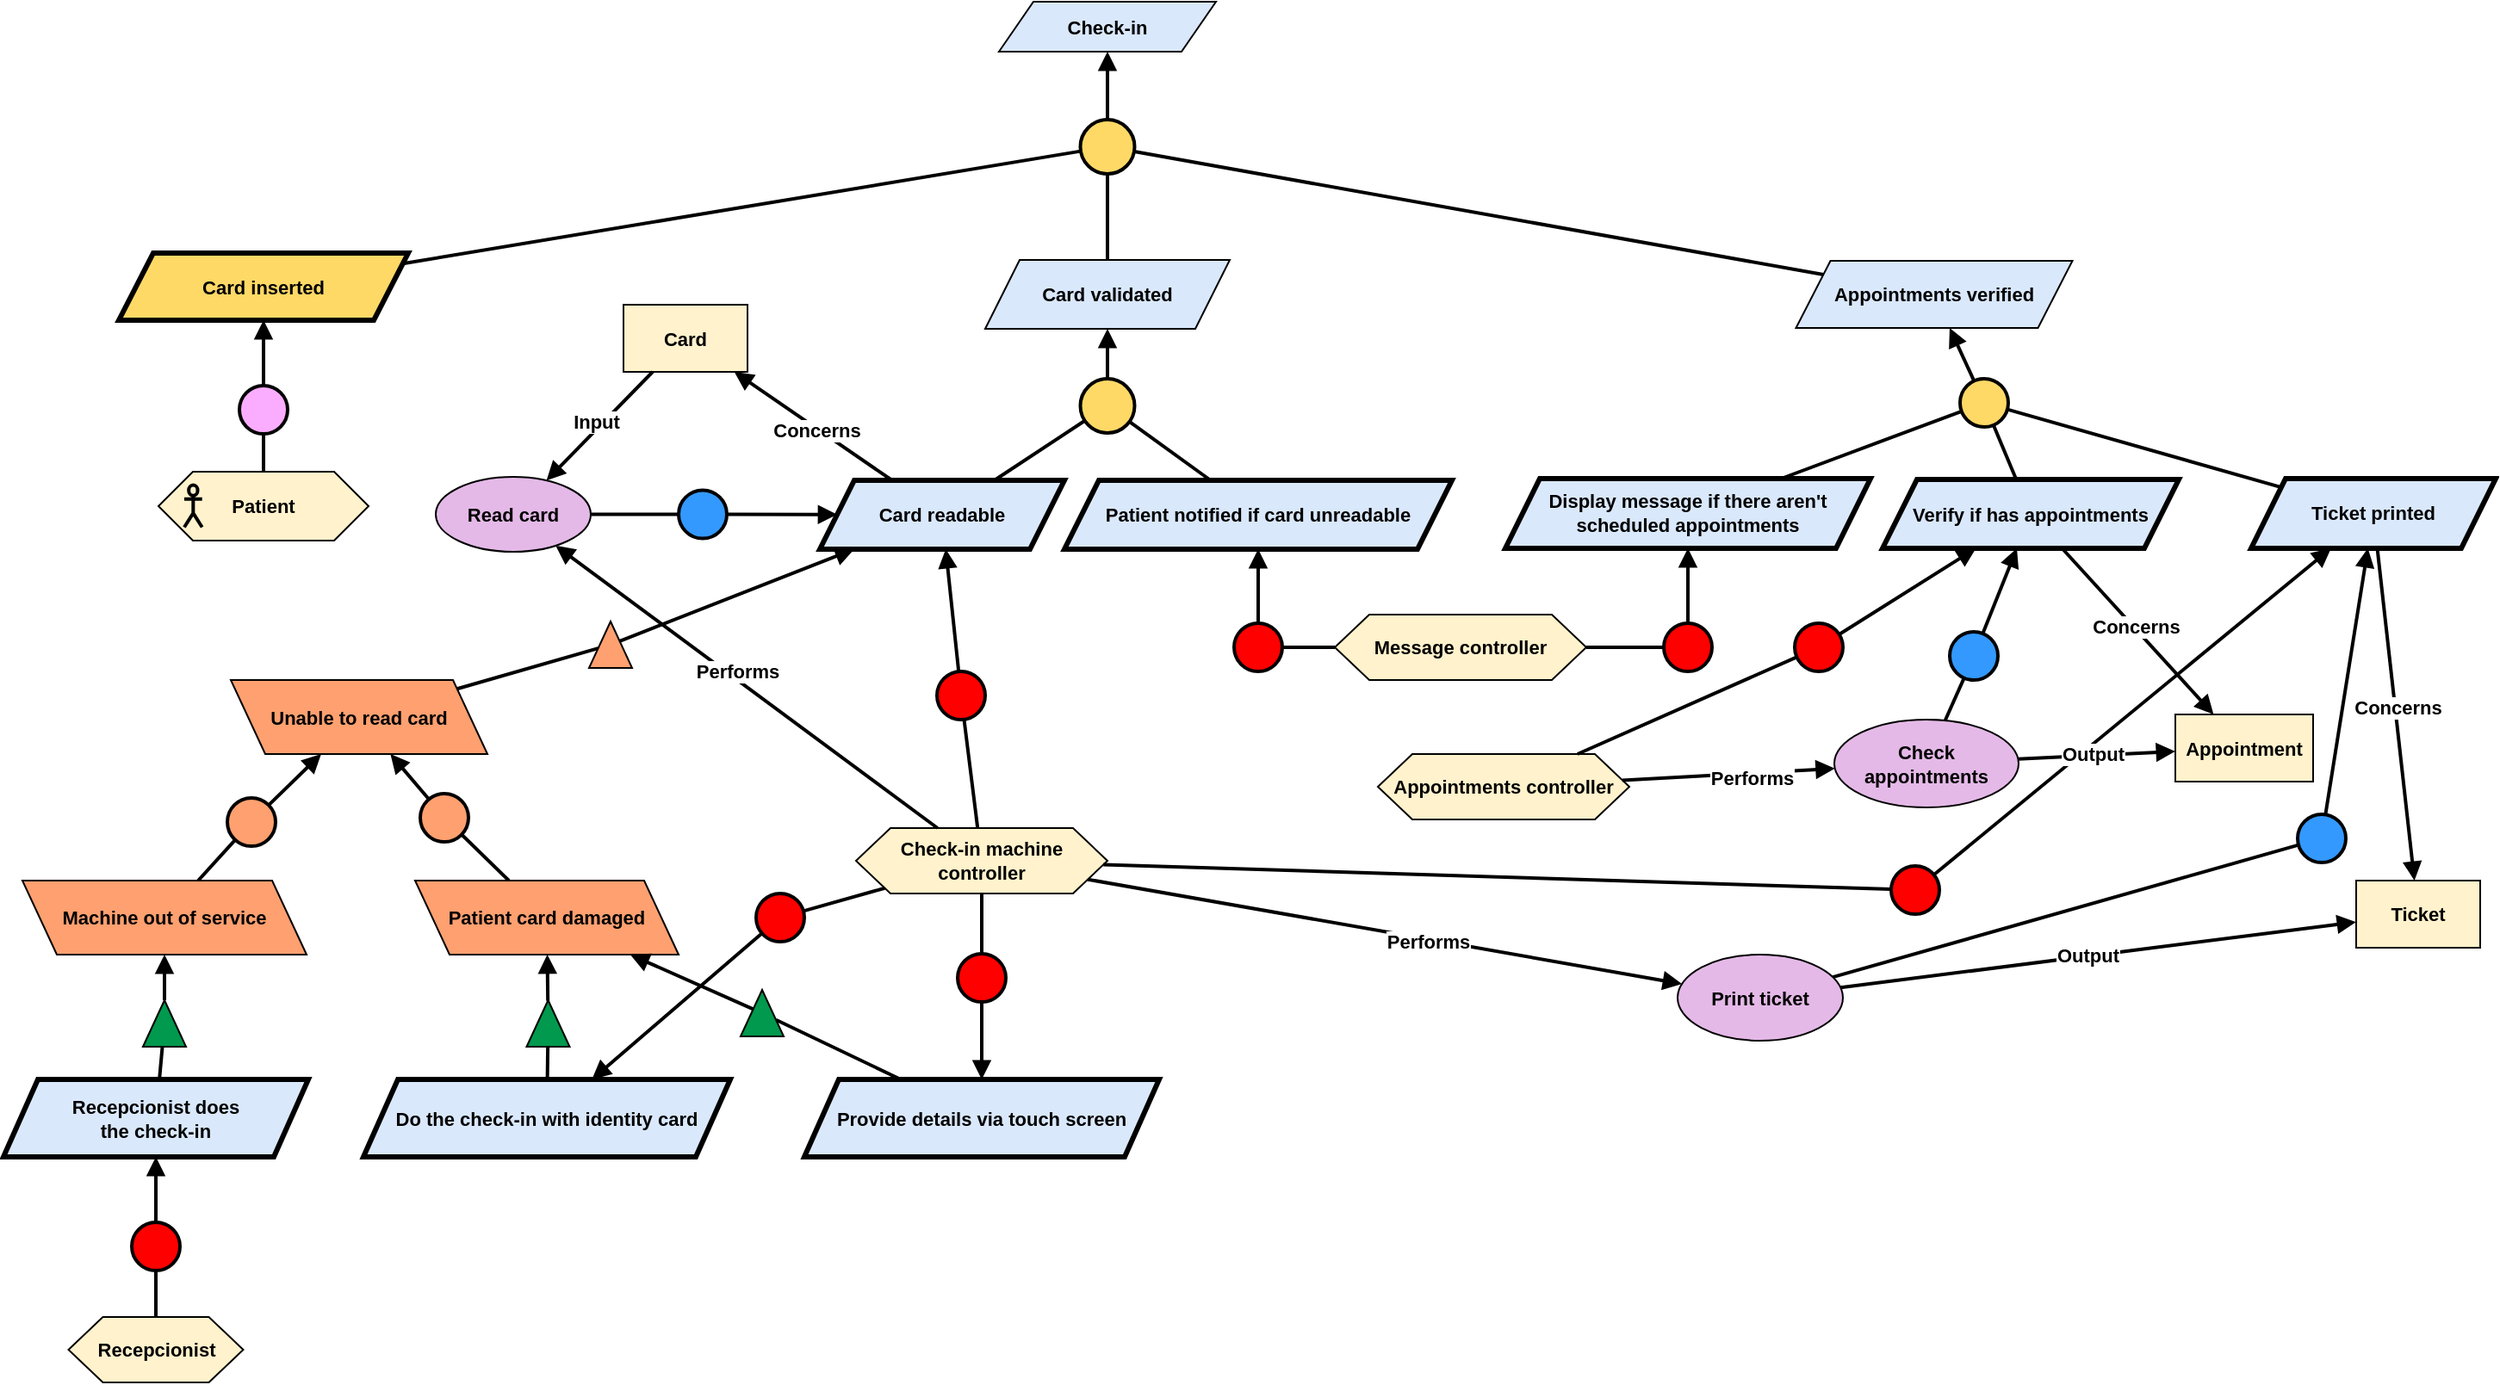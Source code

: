 <mxfile version="24.4.10" type="github">
  <diagram name="Page-1" id="M_wEQLcIumDKBrQ4-JNB">
    <mxGraphModel dx="7034" dy="-62" grid="0" gridSize="10" guides="1" tooltips="1" connect="1" arrows="1" fold="1" page="0" pageScale="1" pageWidth="827" pageHeight="1169" math="0" shadow="0">
      <root>
        <mxCell id="0" />
        <mxCell id="1" parent="0" />
        <mxCell id="zLI2AMJi-wSZZjypVPkk-1" value="&lt;b&gt;Card inserted&lt;/b&gt;" style="shape=parallelogram;perimeter=parallelogramPerimeter;whiteSpace=wrap;html=1;fixedSize=1;fillColor=#FFD966;strokeColor=#000000;strokeWidth=3;fontFamily=Helvetica;fontSize=11;fontColor=default;labelBackgroundColor=none;" parent="1" vertex="1">
          <mxGeometry x="-5234" y="1269" width="168" height="39" as="geometry" />
        </mxCell>
        <mxCell id="zLI2AMJi-wSZZjypVPkk-2" value="" style="ellipse;whiteSpace=wrap;html=1;aspect=fixed;fillColor=#FAADFF;strokeWidth=2;fontFamily=Helvetica;fontSize=11;fontColor=default;labelBackgroundColor=default;" parent="1" vertex="1">
          <mxGeometry x="-5164" y="1346" width="28" height="28" as="geometry" />
        </mxCell>
        <mxCell id="zLI2AMJi-wSZZjypVPkk-3" value="" style="endArrow=block;html=1;rounded=0;endFill=1;strokeWidth=2;strokeColor=default;align=center;verticalAlign=middle;fontFamily=Helvetica;fontSize=11;fontColor=default;labelBackgroundColor=default;" parent="1" source="zLI2AMJi-wSZZjypVPkk-2" target="zLI2AMJi-wSZZjypVPkk-1" edge="1">
          <mxGeometry width="50" height="50" relative="1" as="geometry">
            <mxPoint x="-5184.065" y="1419.222" as="sourcePoint" />
            <mxPoint x="-4910.758" y="1511.844" as="targetPoint" />
          </mxGeometry>
        </mxCell>
        <mxCell id="zLI2AMJi-wSZZjypVPkk-4" value="" style="endArrow=none;html=1;rounded=0;strokeWidth=2;strokeColor=default;align=center;verticalAlign=middle;fontFamily=Helvetica;fontSize=11;fontColor=default;labelBackgroundColor=default;" parent="1" source="zLI2AMJi-wSZZjypVPkk-20" target="zLI2AMJi-wSZZjypVPkk-2" edge="1">
          <mxGeometry width="50" height="50" relative="1" as="geometry">
            <mxPoint x="-5234.676" y="1420" as="sourcePoint" />
            <mxPoint x="-5160.06" y="1417.25" as="targetPoint" />
          </mxGeometry>
        </mxCell>
        <mxCell id="zLI2AMJi-wSZZjypVPkk-5" value="" style="ellipse;whiteSpace=wrap;html=1;aspect=fixed;fillColor=#FFD966;strokeWidth=2;" parent="1" vertex="1">
          <mxGeometry x="-4675.75" y="1191.5" width="31.5" height="31.5" as="geometry" />
        </mxCell>
        <mxCell id="zLI2AMJi-wSZZjypVPkk-6" value="" style="endArrow=none;html=1;rounded=0;strokeWidth=2;" parent="1" source="zLI2AMJi-wSZZjypVPkk-1" target="zLI2AMJi-wSZZjypVPkk-5" edge="1">
          <mxGeometry width="50" height="50" relative="1" as="geometry">
            <mxPoint x="-4718" y="1317" as="sourcePoint" />
            <mxPoint x="-4693" y="1253" as="targetPoint" />
          </mxGeometry>
        </mxCell>
        <mxCell id="zLI2AMJi-wSZZjypVPkk-7" value="" style="endArrow=block;html=1;rounded=0;endFill=1;strokeWidth=2;" parent="1" source="zLI2AMJi-wSZZjypVPkk-5" target="zLI2AMJi-wSZZjypVPkk-8" edge="1">
          <mxGeometry width="50" height="50" relative="1" as="geometry">
            <mxPoint x="-4659.75" y="1192" as="sourcePoint" />
            <mxPoint x="-4660" y="1125" as="targetPoint" />
          </mxGeometry>
        </mxCell>
        <mxCell id="zLI2AMJi-wSZZjypVPkk-8" value="&lt;b&gt;Check-in&lt;/b&gt;" style="shape=parallelogram;perimeter=parallelogramPerimeter;whiteSpace=wrap;html=1;fixedSize=1;fillColor=#dae8fc;strokeColor=#000000;fontFamily=Helvetica;fontSize=11;fontColor=default;labelBackgroundColor=none;" parent="1" vertex="1">
          <mxGeometry x="-4723" y="1123" width="126" height="29" as="geometry" />
        </mxCell>
        <mxCell id="zLI2AMJi-wSZZjypVPkk-9" value="&lt;b&gt;Appointments verified&lt;/b&gt;" style="shape=parallelogram;perimeter=parallelogramPerimeter;whiteSpace=wrap;html=1;fixedSize=1;fillColor=#dae8fc;strokeColor=#000000;fontFamily=Helvetica;fontSize=11;fontColor=default;labelBackgroundColor=none;" parent="1" vertex="1">
          <mxGeometry x="-4260.24" y="1273.5" width="160.49" height="39" as="geometry" />
        </mxCell>
        <mxCell id="zLI2AMJi-wSZZjypVPkk-10" value="&lt;div&gt;&lt;b&gt;Check-in machine controller&lt;/b&gt;&lt;/div&gt;" style="shape=hexagon;perimeter=hexagonPerimeter2;whiteSpace=wrap;html=1;fixedSize=1;fillColor=#FFF2CC;fontFamily=Helvetica;fontSize=11;fontColor=default;labelBackgroundColor=none;" parent="1" vertex="1">
          <mxGeometry x="-4806" y="1603" width="146" height="38" as="geometry" />
        </mxCell>
        <mxCell id="zLI2AMJi-wSZZjypVPkk-11" value="" style="ellipse;whiteSpace=wrap;html=1;aspect=fixed;fillColor=#FF0000;strokeWidth=2;" parent="1" vertex="1">
          <mxGeometry x="-4205" y="1625.0" width="28" height="28" as="geometry" />
        </mxCell>
        <mxCell id="zLI2AMJi-wSZZjypVPkk-12" value="" style="endArrow=none;html=1;rounded=0;strokeWidth=2;" parent="1" source="zLI2AMJi-wSZZjypVPkk-10" target="zLI2AMJi-wSZZjypVPkk-11" edge="1">
          <mxGeometry width="50" height="50" relative="1" as="geometry">
            <mxPoint x="-4173.24" y="1624.1" as="sourcePoint" />
            <mxPoint x="-4143.24" y="1611.1" as="targetPoint" />
          </mxGeometry>
        </mxCell>
        <mxCell id="zLI2AMJi-wSZZjypVPkk-13" value="" style="endArrow=block;html=1;rounded=0;endFill=1;strokeWidth=2;" parent="1" source="zLI2AMJi-wSZZjypVPkk-11" target="zLI2AMJi-wSZZjypVPkk-17" edge="1">
          <mxGeometry width="50" height="50" relative="1" as="geometry">
            <mxPoint x="-4146.24" y="1620.1" as="sourcePoint" />
            <mxPoint x="-4090.331" y="1608.628" as="targetPoint" />
          </mxGeometry>
        </mxCell>
        <mxCell id="zLI2AMJi-wSZZjypVPkk-14" value="" style="endArrow=block;html=1;rounded=0;endFill=1;strokeWidth=2;" parent="1" source="zLI2AMJi-wSZZjypVPkk-15" target="zLI2AMJi-wSZZjypVPkk-9" edge="1">
          <mxGeometry width="50" height="50" relative="1" as="geometry">
            <mxPoint x="-4280.15" y="1370.4" as="sourcePoint" />
            <mxPoint x="-4280.15" y="1322.4" as="targetPoint" />
          </mxGeometry>
        </mxCell>
        <mxCell id="zLI2AMJi-wSZZjypVPkk-15" value="" style="ellipse;whiteSpace=wrap;html=1;aspect=fixed;fillColor=#FFD966;strokeWidth=2;" parent="1" vertex="1">
          <mxGeometry x="-4165.0" y="1342" width="28" height="28" as="geometry" />
        </mxCell>
        <mxCell id="zLI2AMJi-wSZZjypVPkk-16" value="" style="endArrow=none;html=1;rounded=0;strokeWidth=2;" parent="1" source="zLI2AMJi-wSZZjypVPkk-23" target="zLI2AMJi-wSZZjypVPkk-15" edge="1">
          <mxGeometry width="50" height="50" relative="1" as="geometry">
            <mxPoint x="-4280.125" y="1443.4" as="sourcePoint" />
            <mxPoint x="-4166.15" y="1460.4" as="targetPoint" />
          </mxGeometry>
        </mxCell>
        <mxCell id="zLI2AMJi-wSZZjypVPkk-17" value="&lt;b&gt;Ticket printed&lt;/b&gt;" style="shape=parallelogram;perimeter=parallelogramPerimeter;whiteSpace=wrap;html=1;fixedSize=1;fillColor=#dae8fc;strokeColor=#000000;strokeWidth=3;fontFamily=Helvetica;fontSize=11;fontColor=default;labelBackgroundColor=none;" parent="1" vertex="1">
          <mxGeometry x="-3996" y="1400" width="142" height="40.5" as="geometry" />
        </mxCell>
        <mxCell id="zLI2AMJi-wSZZjypVPkk-18" value="" style="endArrow=none;html=1;rounded=0;strokeWidth=2;" parent="1" source="zLI2AMJi-wSZZjypVPkk-17" target="zLI2AMJi-wSZZjypVPkk-15" edge="1">
          <mxGeometry width="50" height="50" relative="1" as="geometry">
            <mxPoint x="-3943.5" y="1331" as="sourcePoint" />
            <mxPoint x="-4482.5" y="1220" as="targetPoint" />
          </mxGeometry>
        </mxCell>
        <mxCell id="zLI2AMJi-wSZZjypVPkk-19" value="" style="group" parent="1" vertex="1" connectable="0">
          <mxGeometry x="-5211" y="1396" width="122" height="40" as="geometry" />
        </mxCell>
        <mxCell id="zLI2AMJi-wSZZjypVPkk-20" value="&lt;div&gt;&lt;b&gt;Patient&lt;/b&gt;&lt;/div&gt;" style="shape=hexagon;perimeter=hexagonPerimeter2;whiteSpace=wrap;html=1;fixedSize=1;fillColor=#FFF2CC;fontFamily=Helvetica;fontSize=11;fontColor=default;labelBackgroundColor=none;" parent="zLI2AMJi-wSZZjypVPkk-19" vertex="1">
          <mxGeometry width="122" height="40" as="geometry" />
        </mxCell>
        <mxCell id="zLI2AMJi-wSZZjypVPkk-21" value="" style="shape=umlActor;verticalLabelPosition=bottom;verticalAlign=top;html=1;outlineConnect=0;fillColor=none;strokeWidth=2;fontFamily=Helvetica;fontSize=11;fontColor=default;labelBackgroundColor=default;" parent="zLI2AMJi-wSZZjypVPkk-19" vertex="1">
          <mxGeometry x="14.983" y="7.75" width="10.373" height="24.5" as="geometry" />
        </mxCell>
        <mxCell id="zLI2AMJi-wSZZjypVPkk-22" value="" style="endArrow=none;html=1;rounded=0;strokeWidth=2;" parent="1" source="zLI2AMJi-wSZZjypVPkk-9" target="zLI2AMJi-wSZZjypVPkk-5" edge="1">
          <mxGeometry width="50" height="50" relative="1" as="geometry">
            <mxPoint x="-4329" y="1282" as="sourcePoint" />
            <mxPoint x="-4473" y="1241" as="targetPoint" />
          </mxGeometry>
        </mxCell>
        <mxCell id="zLI2AMJi-wSZZjypVPkk-23" value="&lt;b&gt;Verify if has appointments&lt;/b&gt;" style="shape=parallelogram;perimeter=parallelogramPerimeter;whiteSpace=wrap;html=1;fixedSize=1;fillColor=#dae8fc;strokeColor=#000000;strokeWidth=3;fontFamily=Helvetica;fontSize=11;fontColor=default;labelBackgroundColor=none;" parent="1" vertex="1">
          <mxGeometry x="-4210" y="1400.5" width="172" height="40" as="geometry" />
        </mxCell>
        <mxCell id="zLI2AMJi-wSZZjypVPkk-24" value="&lt;b&gt;Card validated&lt;/b&gt;" style="shape=parallelogram;perimeter=parallelogramPerimeter;whiteSpace=wrap;html=1;fixedSize=1;fillColor=#dae8fc;strokeColor=#000000;strokeWidth=1;fontFamily=Helvetica;fontSize=11;fontColor=default;labelBackgroundColor=none;" parent="1" vertex="1">
          <mxGeometry x="-4731" y="1273" width="142" height="40" as="geometry" />
        </mxCell>
        <mxCell id="zLI2AMJi-wSZZjypVPkk-25" value="" style="endArrow=none;html=1;rounded=0;strokeWidth=2;" parent="1" source="zLI2AMJi-wSZZjypVPkk-24" target="zLI2AMJi-wSZZjypVPkk-5" edge="1">
          <mxGeometry width="50" height="50" relative="1" as="geometry">
            <mxPoint x="-4488" y="1284" as="sourcePoint" />
            <mxPoint x="-4488" y="1252" as="targetPoint" />
          </mxGeometry>
        </mxCell>
        <mxCell id="zLI2AMJi-wSZZjypVPkk-26" value="&lt;div&gt;&lt;b&gt;Message controller&lt;/b&gt;&lt;/div&gt;" style="shape=hexagon;perimeter=hexagonPerimeter2;whiteSpace=wrap;html=1;fixedSize=1;fillColor=#FFF2CC;fontFamily=Helvetica;fontSize=11;fontColor=default;labelBackgroundColor=none;" parent="1" vertex="1">
          <mxGeometry x="-4528" y="1479" width="146" height="38" as="geometry" />
        </mxCell>
        <mxCell id="zLI2AMJi-wSZZjypVPkk-27" value="&lt;b&gt;Card readable&lt;/b&gt;" style="shape=parallelogram;perimeter=parallelogramPerimeter;whiteSpace=wrap;html=1;fixedSize=1;fillColor=#dae8fc;strokeColor=#000000;strokeWidth=3;fontFamily=Helvetica;fontSize=11;fontColor=default;labelBackgroundColor=none;" parent="1" vertex="1">
          <mxGeometry x="-4827" y="1401" width="142" height="40" as="geometry" />
        </mxCell>
        <mxCell id="zLI2AMJi-wSZZjypVPkk-28" value="" style="ellipse;whiteSpace=wrap;html=1;aspect=fixed;fillColor=#FFD966;strokeWidth=2;" parent="1" vertex="1">
          <mxGeometry x="-4675.75" y="1342" width="31.5" height="31.5" as="geometry" />
        </mxCell>
        <mxCell id="zLI2AMJi-wSZZjypVPkk-29" value="" style="endArrow=block;html=1;rounded=0;endFill=1;strokeWidth=2;" parent="1" source="zLI2AMJi-wSZZjypVPkk-28" target="zLI2AMJi-wSZZjypVPkk-24" edge="1">
          <mxGeometry width="50" height="50" relative="1" as="geometry">
            <mxPoint x="-4690" y="1342" as="sourcePoint" />
            <mxPoint x="-4690" y="1302" as="targetPoint" />
          </mxGeometry>
        </mxCell>
        <mxCell id="zLI2AMJi-wSZZjypVPkk-30" value="" style="endArrow=none;html=1;rounded=0;strokeWidth=2;" parent="1" source="zLI2AMJi-wSZZjypVPkk-27" target="zLI2AMJi-wSZZjypVPkk-28" edge="1">
          <mxGeometry width="50" height="50" relative="1" as="geometry">
            <mxPoint x="-4688" y="1399" as="sourcePoint" />
            <mxPoint x="-4665" y="1372" as="targetPoint" />
          </mxGeometry>
        </mxCell>
        <mxCell id="zLI2AMJi-wSZZjypVPkk-31" value="&lt;b&gt;Patient notified if card unreadable&lt;/b&gt;" style="shape=parallelogram;perimeter=parallelogramPerimeter;whiteSpace=wrap;html=1;fixedSize=1;fillColor=#dae8fc;strokeColor=#000000;strokeWidth=3;fontFamily=Helvetica;fontSize=11;fontColor=default;labelBackgroundColor=none;" parent="1" vertex="1">
          <mxGeometry x="-4685" y="1401" width="225" height="40" as="geometry" />
        </mxCell>
        <mxCell id="zLI2AMJi-wSZZjypVPkk-32" value="" style="ellipse;whiteSpace=wrap;html=1;aspect=fixed;fillColor=#FF0000;strokeWidth=2;" parent="1" vertex="1">
          <mxGeometry x="-4586.5" y="1484" width="28" height="28" as="geometry" />
        </mxCell>
        <mxCell id="zLI2AMJi-wSZZjypVPkk-33" value="" style="endArrow=none;html=1;rounded=0;strokeWidth=2;" parent="1" source="zLI2AMJi-wSZZjypVPkk-26" target="zLI2AMJi-wSZZjypVPkk-32" edge="1">
          <mxGeometry width="50" height="50" relative="1" as="geometry">
            <mxPoint x="-4457" y="1510" as="sourcePoint" />
            <mxPoint x="-4385" y="1536" as="targetPoint" />
          </mxGeometry>
        </mxCell>
        <mxCell id="zLI2AMJi-wSZZjypVPkk-34" value="" style="endArrow=block;html=1;rounded=0;endFill=1;strokeWidth=2;" parent="1" source="zLI2AMJi-wSZZjypVPkk-32" target="zLI2AMJi-wSZZjypVPkk-31" edge="1">
          <mxGeometry width="50" height="50" relative="1" as="geometry">
            <mxPoint x="-4675" y="1647" as="sourcePoint" />
            <mxPoint x="-4744" y="1515" as="targetPoint" />
          </mxGeometry>
        </mxCell>
        <mxCell id="zLI2AMJi-wSZZjypVPkk-35" value="" style="ellipse;whiteSpace=wrap;html=1;aspect=fixed;fillColor=#FF0000;strokeWidth=2;" parent="1" vertex="1">
          <mxGeometry x="-4759" y="1512" width="28" height="28" as="geometry" />
        </mxCell>
        <mxCell id="zLI2AMJi-wSZZjypVPkk-36" value="" style="endArrow=none;html=1;rounded=0;strokeWidth=2;" parent="1" source="zLI2AMJi-wSZZjypVPkk-10" target="zLI2AMJi-wSZZjypVPkk-35" edge="1">
          <mxGeometry width="50" height="50" relative="1" as="geometry">
            <mxPoint x="-4400.15" y="1564.4" as="sourcePoint" />
            <mxPoint x="-4386.996" y="1807.606" as="targetPoint" />
            <Array as="points" />
          </mxGeometry>
        </mxCell>
        <mxCell id="zLI2AMJi-wSZZjypVPkk-37" value="" style="endArrow=block;html=1;rounded=0;endFill=1;strokeWidth=2;" parent="1" source="zLI2AMJi-wSZZjypVPkk-35" target="zLI2AMJi-wSZZjypVPkk-27" edge="1">
          <mxGeometry width="50" height="50" relative="1" as="geometry">
            <mxPoint x="-4548" y="1591" as="sourcePoint" />
            <mxPoint x="-4617" y="1459" as="targetPoint" />
          </mxGeometry>
        </mxCell>
        <mxCell id="zLI2AMJi-wSZZjypVPkk-38" value="" style="endArrow=none;html=1;rounded=0;strokeWidth=2;" parent="1" source="zLI2AMJi-wSZZjypVPkk-31" target="zLI2AMJi-wSZZjypVPkk-28" edge="1">
          <mxGeometry width="50" height="50" relative="1" as="geometry">
            <mxPoint x="-4739" y="1429" as="sourcePoint" />
            <mxPoint x="-4729" y="1396" as="targetPoint" />
          </mxGeometry>
        </mxCell>
        <mxCell id="zLI2AMJi-wSZZjypVPkk-39" value="&lt;b&gt;Display message if there aren&#39;t &lt;br&gt;scheduled appointments&lt;/b&gt;" style="shape=parallelogram;perimeter=parallelogramPerimeter;whiteSpace=wrap;html=1;fixedSize=1;fillColor=#dae8fc;strokeColor=#000000;strokeWidth=3;fontFamily=Helvetica;fontSize=11;fontColor=default;labelBackgroundColor=none;" parent="1" vertex="1">
          <mxGeometry x="-4429" y="1400" width="212" height="40.5" as="geometry" />
        </mxCell>
        <mxCell id="zLI2AMJi-wSZZjypVPkk-40" value="" style="endArrow=none;html=1;rounded=0;strokeWidth=2;" parent="1" source="zLI2AMJi-wSZZjypVPkk-39" target="zLI2AMJi-wSZZjypVPkk-15" edge="1">
          <mxGeometry width="50" height="50" relative="1" as="geometry">
            <mxPoint x="-4102" y="1397" as="sourcePoint" />
            <mxPoint x="-4152" y="1358" as="targetPoint" />
          </mxGeometry>
        </mxCell>
        <mxCell id="zLI2AMJi-wSZZjypVPkk-41" value="" style="ellipse;whiteSpace=wrap;html=1;aspect=fixed;fillColor=#FF0000;strokeWidth=2;" parent="1" vertex="1">
          <mxGeometry x="-4337" y="1484" width="28" height="28" as="geometry" />
        </mxCell>
        <mxCell id="zLI2AMJi-wSZZjypVPkk-42" value="" style="endArrow=none;html=1;rounded=0;strokeWidth=2;" parent="1" source="zLI2AMJi-wSZZjypVPkk-26" target="zLI2AMJi-wSZZjypVPkk-41" edge="1">
          <mxGeometry width="50" height="50" relative="1" as="geometry">
            <mxPoint x="-4066.5" y="1569" as="sourcePoint" />
            <mxPoint x="-3879.5" y="1584" as="targetPoint" />
          </mxGeometry>
        </mxCell>
        <mxCell id="zLI2AMJi-wSZZjypVPkk-43" value="" style="endArrow=block;html=1;rounded=0;endFill=1;strokeWidth=2;" parent="1" source="zLI2AMJi-wSZZjypVPkk-41" target="zLI2AMJi-wSZZjypVPkk-39" edge="1">
          <mxGeometry width="50" height="50" relative="1" as="geometry">
            <mxPoint x="-4259.74" y="1691.5" as="sourcePoint" />
            <mxPoint x="-4137.74" y="1487.5" as="targetPoint" />
          </mxGeometry>
        </mxCell>
        <mxCell id="zLI2AMJi-wSZZjypVPkk-44" value="&lt;b&gt;Check appointments&lt;/b&gt;" style="ellipse;whiteSpace=wrap;html=1;fillColor=#E4B9E7;strokeColor=#000000;fontFamily=Helvetica;fontSize=11;fontColor=default;labelBackgroundColor=none;" parent="1" vertex="1">
          <mxGeometry x="-4238" y="1540" width="107" height="51" as="geometry" />
        </mxCell>
        <mxCell id="zLI2AMJi-wSZZjypVPkk-45" value="&lt;div&gt;&lt;b&gt;Appointments controller&lt;/b&gt;&lt;/div&gt;" style="shape=hexagon;perimeter=hexagonPerimeter2;whiteSpace=wrap;html=1;fixedSize=1;fillColor=#FFF2CC;fontFamily=Helvetica;fontSize=11;fontColor=default;labelBackgroundColor=none;" parent="1" vertex="1">
          <mxGeometry x="-4503" y="1560" width="146" height="38" as="geometry" />
        </mxCell>
        <mxCell id="zLI2AMJi-wSZZjypVPkk-46" value="" style="ellipse;whiteSpace=wrap;html=1;aspect=fixed;fillColor=#FF0000;strokeWidth=2;" parent="1" vertex="1">
          <mxGeometry x="-4261" y="1484" width="28" height="28" as="geometry" />
        </mxCell>
        <mxCell id="zLI2AMJi-wSZZjypVPkk-47" value="" style="endArrow=none;html=1;rounded=0;strokeWidth=2;" parent="1" source="zLI2AMJi-wSZZjypVPkk-45" target="zLI2AMJi-wSZZjypVPkk-46" edge="1">
          <mxGeometry width="50" height="50" relative="1" as="geometry">
            <mxPoint x="-4259.15" y="1625.9" as="sourcePoint" />
            <mxPoint x="-4187.15" y="1651.9" as="targetPoint" />
          </mxGeometry>
        </mxCell>
        <mxCell id="zLI2AMJi-wSZZjypVPkk-48" value="" style="endArrow=block;html=1;rounded=0;endFill=1;strokeWidth=2;" parent="1" source="zLI2AMJi-wSZZjypVPkk-46" target="zLI2AMJi-wSZZjypVPkk-23" edge="1">
          <mxGeometry width="50" height="50" relative="1" as="geometry">
            <mxPoint x="-4251.15" y="1673.9" as="sourcePoint" />
            <mxPoint x="-4113" y="1454" as="targetPoint" />
          </mxGeometry>
        </mxCell>
        <mxCell id="zLI2AMJi-wSZZjypVPkk-49" value="" style="ellipse;whiteSpace=wrap;html=1;aspect=fixed;fillColor=#3399FF;strokeWidth=2;" parent="1" vertex="1">
          <mxGeometry x="-4171" y="1489" width="28" height="28" as="geometry" />
        </mxCell>
        <mxCell id="zLI2AMJi-wSZZjypVPkk-50" value="" style="endArrow=block;html=1;rounded=0;endFill=1;strokeWidth=2;" parent="1" source="zLI2AMJi-wSZZjypVPkk-49" target="zLI2AMJi-wSZZjypVPkk-23" edge="1">
          <mxGeometry width="50" height="50" relative="1" as="geometry">
            <mxPoint x="-4217.005" y="1513.972" as="sourcePoint" />
            <mxPoint x="-4221" y="1469" as="targetPoint" />
            <Array as="points" />
          </mxGeometry>
        </mxCell>
        <mxCell id="zLI2AMJi-wSZZjypVPkk-51" value="" style="endArrow=none;html=1;rounded=0;strokeWidth=2;" parent="1" source="zLI2AMJi-wSZZjypVPkk-44" target="zLI2AMJi-wSZZjypVPkk-49" edge="1">
          <mxGeometry width="50" height="50" relative="1" as="geometry">
            <mxPoint x="-4218" y="1576" as="sourcePoint" />
            <mxPoint x="-4193" y="1512" as="targetPoint" />
          </mxGeometry>
        </mxCell>
        <mxCell id="zLI2AMJi-wSZZjypVPkk-52" value="" style="endArrow=block;html=1;rounded=0;endFill=1;strokeWidth=2;" parent="1" source="zLI2AMJi-wSZZjypVPkk-45" target="zLI2AMJi-wSZZjypVPkk-44" edge="1">
          <mxGeometry width="50" height="50" relative="1" as="geometry">
            <mxPoint x="-4116.24" y="1680" as="sourcePoint" />
            <mxPoint x="-4232.24" y="1672" as="targetPoint" />
          </mxGeometry>
        </mxCell>
        <mxCell id="zLI2AMJi-wSZZjypVPkk-53" value="&lt;b&gt;Performs&lt;/b&gt;" style="edgeLabel;html=1;align=center;verticalAlign=middle;resizable=0;points=[];" parent="zLI2AMJi-wSZZjypVPkk-52" vertex="1" connectable="0">
          <mxGeometry x="0.112" y="-1" relative="1" as="geometry">
            <mxPoint x="6" y="1" as="offset" />
          </mxGeometry>
        </mxCell>
        <mxCell id="zLI2AMJi-wSZZjypVPkk-54" value="&lt;b&gt;Ticket&lt;/b&gt;" style="rounded=0;whiteSpace=wrap;html=1;fillColor=#FFF2CC;fontFamily=Helvetica;fontSize=11;fontColor=default;labelBackgroundColor=none;" parent="1" vertex="1">
          <mxGeometry x="-3935" y="1633.5" width="72" height="39" as="geometry" />
        </mxCell>
        <mxCell id="zLI2AMJi-wSZZjypVPkk-55" value="" style="endArrow=block;html=1;rounded=0;endFill=1;strokeWidth=2;" parent="1" source="zLI2AMJi-wSZZjypVPkk-17" target="zLI2AMJi-wSZZjypVPkk-54" edge="1">
          <mxGeometry width="50" height="50" relative="1" as="geometry">
            <mxPoint x="-3799" y="1476" as="sourcePoint" />
            <mxPoint x="-3707" y="1659" as="targetPoint" />
          </mxGeometry>
        </mxCell>
        <mxCell id="zLI2AMJi-wSZZjypVPkk-56" value="&lt;b&gt;Concerns&lt;/b&gt;" style="edgeLabel;html=1;align=center;verticalAlign=middle;resizable=0;points=[];" parent="zLI2AMJi-wSZZjypVPkk-55" vertex="1" connectable="0">
          <mxGeometry x="-0.044" y="1" relative="1" as="geometry">
            <mxPoint as="offset" />
          </mxGeometry>
        </mxCell>
        <mxCell id="zLI2AMJi-wSZZjypVPkk-57" value="" style="ellipse;whiteSpace=wrap;html=1;aspect=fixed;fillColor=#3399FF;strokeWidth=2;" parent="1" vertex="1">
          <mxGeometry x="-3969" y="1595" width="28" height="28" as="geometry" />
        </mxCell>
        <mxCell id="zLI2AMJi-wSZZjypVPkk-58" value="" style="endArrow=block;html=1;rounded=0;endFill=1;strokeWidth=2;" parent="1" source="zLI2AMJi-wSZZjypVPkk-57" target="zLI2AMJi-wSZZjypVPkk-17" edge="1">
          <mxGeometry width="50" height="50" relative="1" as="geometry">
            <mxPoint x="-3737.005" y="1574.972" as="sourcePoint" />
            <mxPoint x="-3741" y="1530" as="targetPoint" />
          </mxGeometry>
        </mxCell>
        <mxCell id="zLI2AMJi-wSZZjypVPkk-59" value="" style="endArrow=none;html=1;rounded=0;strokeWidth=2;" parent="1" source="zLI2AMJi-wSZZjypVPkk-60" target="zLI2AMJi-wSZZjypVPkk-57" edge="1">
          <mxGeometry width="50" height="50" relative="1" as="geometry">
            <mxPoint x="-3738" y="1637" as="sourcePoint" />
            <mxPoint x="-3713" y="1573" as="targetPoint" />
          </mxGeometry>
        </mxCell>
        <mxCell id="zLI2AMJi-wSZZjypVPkk-60" value="&lt;b&gt;Print ticket&lt;/b&gt;" style="ellipse;whiteSpace=wrap;html=1;fillColor=#E4B9E7;strokeColor=#000000;fontFamily=Helvetica;fontSize=11;fontColor=default;labelBackgroundColor=none;" parent="1" vertex="1">
          <mxGeometry x="-4329" y="1676.5" width="96" height="50" as="geometry" />
        </mxCell>
        <mxCell id="zLI2AMJi-wSZZjypVPkk-61" value="" style="endArrow=block;html=1;rounded=0;endFill=1;strokeWidth=2;" parent="1" source="zLI2AMJi-wSZZjypVPkk-10" target="zLI2AMJi-wSZZjypVPkk-60" edge="1">
          <mxGeometry width="50" height="50" relative="1" as="geometry">
            <mxPoint x="-3973" y="1666" as="sourcePoint" />
            <mxPoint x="-4113" y="1760" as="targetPoint" />
          </mxGeometry>
        </mxCell>
        <mxCell id="zLI2AMJi-wSZZjypVPkk-62" value="&lt;b&gt;Performs&lt;/b&gt;" style="edgeLabel;html=1;align=center;verticalAlign=middle;resizable=0;points=[];" parent="zLI2AMJi-wSZZjypVPkk-61" vertex="1" connectable="0">
          <mxGeometry x="0.112" y="-1" relative="1" as="geometry">
            <mxPoint x="6" y="1" as="offset" />
          </mxGeometry>
        </mxCell>
        <mxCell id="zLI2AMJi-wSZZjypVPkk-63" value="" style="endArrow=block;html=1;rounded=0;endFill=1;strokeWidth=2;" parent="1" source="zLI2AMJi-wSZZjypVPkk-60" target="zLI2AMJi-wSZZjypVPkk-54" edge="1">
          <mxGeometry width="50" height="50" relative="1" as="geometry">
            <mxPoint x="-3742" y="1679" as="sourcePoint" />
            <mxPoint x="-3674" y="1600" as="targetPoint" />
          </mxGeometry>
        </mxCell>
        <mxCell id="zLI2AMJi-wSZZjypVPkk-64" value="&lt;b&gt;Output&lt;/b&gt;" style="edgeLabel;html=1;align=center;verticalAlign=middle;resizable=0;points=[];" parent="zLI2AMJi-wSZZjypVPkk-63" vertex="1" connectable="0">
          <mxGeometry x="-0.044" y="1" relative="1" as="geometry">
            <mxPoint as="offset" />
          </mxGeometry>
        </mxCell>
        <mxCell id="zLI2AMJi-wSZZjypVPkk-65" value="Unable to read card" style="shape=parallelogram;perimeter=parallelogramPerimeter;whiteSpace=wrap;html=1;fixedSize=1;fillColor=#FFA070;fontStyle=1;fontFamily=Helvetica;fontSize=11;fontColor=default;labelBackgroundColor=none;flipH=1;flipV=0;" parent="1" vertex="1">
          <mxGeometry x="-5169" y="1517" width="149" height="43" as="geometry" />
        </mxCell>
        <mxCell id="zLI2AMJi-wSZZjypVPkk-66" value="" style="endArrow=block;html=1;rounded=0;endFill=1;strokeWidth=2;" parent="1" source="zLI2AMJi-wSZZjypVPkk-68" target="zLI2AMJi-wSZZjypVPkk-27" edge="1">
          <mxGeometry width="50" height="50" relative="1" as="geometry">
            <mxPoint x="-4763.5" y="1459.5" as="sourcePoint" />
            <mxPoint x="-4851.5" y="1457.5" as="targetPoint" />
          </mxGeometry>
        </mxCell>
        <mxCell id="zLI2AMJi-wSZZjypVPkk-67" value="" style="endArrow=none;html=1;rounded=0;strokeWidth=2;" parent="1" source="zLI2AMJi-wSZZjypVPkk-65" target="zLI2AMJi-wSZZjypVPkk-68" edge="1">
          <mxGeometry width="50" height="50" relative="1" as="geometry">
            <mxPoint x="-4851.5" y="1540.5" as="sourcePoint" />
            <mxPoint x="-4773.256" y="1494.498" as="targetPoint" />
          </mxGeometry>
        </mxCell>
        <mxCell id="zLI2AMJi-wSZZjypVPkk-68" value="" style="triangle;whiteSpace=wrap;html=1;rotation=-90;fillColor=#FFA070;" parent="1" vertex="1">
          <mxGeometry x="-4962" y="1484" width="27" height="25" as="geometry" />
        </mxCell>
        <mxCell id="zLI2AMJi-wSZZjypVPkk-69" value="" style="ellipse;whiteSpace=wrap;html=1;aspect=fixed;fillColor=#FFA070;strokeWidth=2;" parent="1" vertex="1">
          <mxGeometry x="-5171" y="1585.5" width="28" height="28" as="geometry" />
        </mxCell>
        <mxCell id="zLI2AMJi-wSZZjypVPkk-70" value="" style="endArrow=block;html=1;rounded=0;endFill=1;strokeWidth=2;" parent="1" source="zLI2AMJi-wSZZjypVPkk-69" target="zLI2AMJi-wSZZjypVPkk-65" edge="1">
          <mxGeometry width="50" height="50" relative="1" as="geometry">
            <mxPoint x="-5120.005" y="1683.472" as="sourcePoint" />
            <mxPoint x="-5124" y="1638.5" as="targetPoint" />
          </mxGeometry>
        </mxCell>
        <mxCell id="zLI2AMJi-wSZZjypVPkk-71" value="" style="endArrow=none;html=1;rounded=0;strokeWidth=2;" parent="1" source="zLI2AMJi-wSZZjypVPkk-72" target="zLI2AMJi-wSZZjypVPkk-69" edge="1">
          <mxGeometry width="50" height="50" relative="1" as="geometry">
            <mxPoint x="-5127" y="1717.5" as="sourcePoint" />
            <mxPoint x="-5102" y="1653.5" as="targetPoint" />
          </mxGeometry>
        </mxCell>
        <mxCell id="zLI2AMJi-wSZZjypVPkk-72" value="Machine out of service" style="shape=parallelogram;perimeter=parallelogramPerimeter;whiteSpace=wrap;html=1;fixedSize=1;fillColor=#FFA070;fontStyle=1;fontFamily=Helvetica;fontSize=11;fontColor=default;labelBackgroundColor=none;flipH=1;flipV=0;" parent="1" vertex="1">
          <mxGeometry x="-5290" y="1633.5" width="165" height="43" as="geometry" />
        </mxCell>
        <mxCell id="zLI2AMJi-wSZZjypVPkk-73" value="" style="ellipse;whiteSpace=wrap;html=1;aspect=fixed;fillColor=#FFA070;strokeWidth=2;" parent="1" vertex="1">
          <mxGeometry x="-5059" y="1583" width="28" height="28" as="geometry" />
        </mxCell>
        <mxCell id="zLI2AMJi-wSZZjypVPkk-74" value="" style="endArrow=block;html=1;rounded=0;endFill=1;strokeWidth=2;" parent="1" source="zLI2AMJi-wSZZjypVPkk-73" target="zLI2AMJi-wSZZjypVPkk-65" edge="1">
          <mxGeometry width="50" height="50" relative="1" as="geometry">
            <mxPoint x="-5110.005" y="1693.472" as="sourcePoint" />
            <mxPoint x="-5098" y="1613.5" as="targetPoint" />
          </mxGeometry>
        </mxCell>
        <mxCell id="zLI2AMJi-wSZZjypVPkk-75" value="" style="endArrow=none;html=1;rounded=0;strokeWidth=2;" parent="1" source="zLI2AMJi-wSZZjypVPkk-76" target="zLI2AMJi-wSZZjypVPkk-73" edge="1">
          <mxGeometry width="50" height="50" relative="1" as="geometry">
            <mxPoint x="-5023" y="1705.5" as="sourcePoint" />
            <mxPoint x="-5092" y="1663.5" as="targetPoint" />
          </mxGeometry>
        </mxCell>
        <mxCell id="zLI2AMJi-wSZZjypVPkk-76" value="Patient card damaged" style="shape=parallelogram;perimeter=parallelogramPerimeter;whiteSpace=wrap;html=1;fixedSize=1;fillColor=#FFA070;fontStyle=1;fontFamily=Helvetica;fontSize=11;fontColor=default;labelBackgroundColor=none;flipH=1;flipV=0;" parent="1" vertex="1">
          <mxGeometry x="-5062" y="1633.5" width="153" height="43" as="geometry" />
        </mxCell>
        <mxCell id="zLI2AMJi-wSZZjypVPkk-77" value="" style="endArrow=block;html=1;rounded=0;endFill=1;strokeWidth=2;" parent="1" source="zLI2AMJi-wSZZjypVPkk-79" target="zLI2AMJi-wSZZjypVPkk-72" edge="1">
          <mxGeometry width="50" height="50" relative="1" as="geometry">
            <mxPoint x="-5107.5" y="1752.5" as="sourcePoint" />
            <mxPoint x="-5195.5" y="1750.5" as="targetPoint" />
          </mxGeometry>
        </mxCell>
        <mxCell id="zLI2AMJi-wSZZjypVPkk-78" value="" style="endArrow=none;html=1;rounded=0;strokeWidth=2;" parent="1" source="zLI2AMJi-wSZZjypVPkk-83" target="zLI2AMJi-wSZZjypVPkk-79" edge="1">
          <mxGeometry width="50" height="50" relative="1" as="geometry">
            <mxPoint x="-5257.5" y="1828.5" as="sourcePoint" />
            <mxPoint x="-5179.256" y="1782.498" as="targetPoint" />
          </mxGeometry>
        </mxCell>
        <mxCell id="zLI2AMJi-wSZZjypVPkk-79" value="" style="triangle;whiteSpace=wrap;html=1;rotation=-90;fillColor=#00994D;" parent="1" vertex="1">
          <mxGeometry x="-5221" y="1704" width="27" height="25" as="geometry" />
        </mxCell>
        <mxCell id="zLI2AMJi-wSZZjypVPkk-80" value="" style="endArrow=block;html=1;rounded=0;endFill=1;strokeWidth=2;" parent="1" source="zLI2AMJi-wSZZjypVPkk-82" target="zLI2AMJi-wSZZjypVPkk-76" edge="1">
          <mxGeometry width="50" height="50" relative="1" as="geometry">
            <mxPoint x="-4943.5" y="1765.5" as="sourcePoint" />
            <mxPoint x="-5031" y="1747.5" as="targetPoint" />
          </mxGeometry>
        </mxCell>
        <mxCell id="zLI2AMJi-wSZZjypVPkk-81" value="" style="endArrow=none;html=1;rounded=0;strokeWidth=2;" parent="1" source="zLI2AMJi-wSZZjypVPkk-84" target="zLI2AMJi-wSZZjypVPkk-82" edge="1">
          <mxGeometry width="50" height="50" relative="1" as="geometry">
            <mxPoint x="-5031.5" y="1846.5" as="sourcePoint" />
            <mxPoint x="-4953.256" y="1800.498" as="targetPoint" />
          </mxGeometry>
        </mxCell>
        <mxCell id="zLI2AMJi-wSZZjypVPkk-82" value="" style="triangle;whiteSpace=wrap;html=1;rotation=-90;fillColor=#00994D;" parent="1" vertex="1">
          <mxGeometry x="-4998.25" y="1704" width="27" height="25" as="geometry" />
        </mxCell>
        <mxCell id="zLI2AMJi-wSZZjypVPkk-83" value="&lt;b&gt;Recepcionist does&lt;br&gt;the check-in&lt;br&gt;&lt;/b&gt;" style="shape=parallelogram;perimeter=parallelogramPerimeter;whiteSpace=wrap;html=1;fixedSize=1;fillColor=#dae8fc;strokeColor=#000000;strokeWidth=3;fontFamily=Helvetica;fontSize=11;fontColor=default;labelBackgroundColor=none;" parent="1" vertex="1">
          <mxGeometry x="-5301" y="1749" width="177" height="45" as="geometry" />
        </mxCell>
        <mxCell id="zLI2AMJi-wSZZjypVPkk-84" value="&lt;b&gt;Do the check-in with identity card&lt;/b&gt;" style="shape=parallelogram;perimeter=parallelogramPerimeter;whiteSpace=wrap;html=1;fixedSize=1;fillColor=#dae8fc;strokeColor=#000000;strokeWidth=3;fontFamily=Helvetica;fontSize=11;fontColor=default;labelBackgroundColor=none;" parent="1" vertex="1">
          <mxGeometry x="-5092" y="1749" width="213" height="45" as="geometry" />
        </mxCell>
        <mxCell id="zLI2AMJi-wSZZjypVPkk-85" value="&lt;b&gt;Provide details via touch screen&lt;/b&gt;" style="shape=parallelogram;perimeter=parallelogramPerimeter;whiteSpace=wrap;html=1;fixedSize=1;fillColor=#dae8fc;strokeColor=#000000;strokeWidth=3;fontFamily=Helvetica;fontSize=11;fontColor=default;labelBackgroundColor=none;" parent="1" vertex="1">
          <mxGeometry x="-4836" y="1749" width="206" height="45" as="geometry" />
        </mxCell>
        <mxCell id="zLI2AMJi-wSZZjypVPkk-86" value="" style="endArrow=block;html=1;rounded=0;endFill=1;strokeWidth=2;" parent="1" source="zLI2AMJi-wSZZjypVPkk-88" target="zLI2AMJi-wSZZjypVPkk-76" edge="1">
          <mxGeometry width="50" height="50" relative="1" as="geometry">
            <mxPoint x="-4624.25" y="1759.5" as="sourcePoint" />
            <mxPoint x="-4672.75" y="1728.5" as="targetPoint" />
          </mxGeometry>
        </mxCell>
        <mxCell id="zLI2AMJi-wSZZjypVPkk-87" value="" style="endArrow=none;html=1;rounded=0;strokeWidth=2;" parent="1" source="zLI2AMJi-wSZZjypVPkk-85" target="zLI2AMJi-wSZZjypVPkk-88" edge="1">
          <mxGeometry width="50" height="50" relative="1" as="geometry">
            <mxPoint x="-4780" y="1832" as="sourcePoint" />
            <mxPoint x="-4723.256" y="1787.998" as="targetPoint" />
          </mxGeometry>
        </mxCell>
        <mxCell id="zLI2AMJi-wSZZjypVPkk-88" value="" style="triangle;whiteSpace=wrap;html=1;rotation=-90;fillColor=#00994D;" parent="1" vertex="1">
          <mxGeometry x="-4874" y="1698" width="27" height="25" as="geometry" />
        </mxCell>
        <mxCell id="zLI2AMJi-wSZZjypVPkk-89" value="" style="ellipse;whiteSpace=wrap;html=1;aspect=fixed;fillColor=#FF0000;strokeWidth=2;" parent="1" vertex="1">
          <mxGeometry x="-4747" y="1676" width="28" height="28" as="geometry" />
        </mxCell>
        <mxCell id="zLI2AMJi-wSZZjypVPkk-90" value="" style="endArrow=none;html=1;rounded=0;strokeWidth=2;" parent="1" source="zLI2AMJi-wSZZjypVPkk-10" target="zLI2AMJi-wSZZjypVPkk-89" edge="1">
          <mxGeometry width="50" height="50" relative="1" as="geometry">
            <mxPoint x="-4312" y="1787.5" as="sourcePoint" />
            <mxPoint x="-4477.15" y="1908.4" as="targetPoint" />
          </mxGeometry>
        </mxCell>
        <mxCell id="zLI2AMJi-wSZZjypVPkk-91" value="" style="endArrow=block;html=1;rounded=0;endFill=1;strokeWidth=2;" parent="1" source="zLI2AMJi-wSZZjypVPkk-89" target="zLI2AMJi-wSZZjypVPkk-85" edge="1">
          <mxGeometry width="50" height="50" relative="1" as="geometry">
            <mxPoint x="-4480.15" y="1917.4" as="sourcePoint" />
            <mxPoint x="-4331" y="1684.5" as="targetPoint" />
          </mxGeometry>
        </mxCell>
        <mxCell id="zLI2AMJi-wSZZjypVPkk-102" value="&lt;b&gt;Card&lt;/b&gt;" style="rounded=0;whiteSpace=wrap;html=1;fillColor=#FFF2CC;fontFamily=Helvetica;fontSize=11;fontColor=default;labelBackgroundColor=none;" parent="1" vertex="1">
          <mxGeometry x="-4941" y="1299" width="72" height="39" as="geometry" />
        </mxCell>
        <mxCell id="zLI2AMJi-wSZZjypVPkk-103" value="" style="endArrow=block;html=1;rounded=0;endFill=1;strokeWidth=2;" parent="1" source="zLI2AMJi-wSZZjypVPkk-27" target="zLI2AMJi-wSZZjypVPkk-102" edge="1">
          <mxGeometry width="50" height="50" relative="1" as="geometry">
            <mxPoint x="-4843" y="1332.5" as="sourcePoint" />
            <mxPoint x="-4861" y="1521.5" as="targetPoint" />
          </mxGeometry>
        </mxCell>
        <mxCell id="zLI2AMJi-wSZZjypVPkk-104" value="&lt;b&gt;Concerns&lt;/b&gt;" style="edgeLabel;html=1;align=center;verticalAlign=middle;resizable=0;points=[];" parent="zLI2AMJi-wSZZjypVPkk-103" vertex="1" connectable="0">
          <mxGeometry x="-0.044" y="1" relative="1" as="geometry">
            <mxPoint as="offset" />
          </mxGeometry>
        </mxCell>
        <mxCell id="zLI2AMJi-wSZZjypVPkk-105" value="&lt;b&gt;Read card&lt;/b&gt;" style="ellipse;whiteSpace=wrap;html=1;fillColor=#E4B9E7;strokeColor=#000000;fontFamily=Helvetica;fontSize=11;fontColor=default;labelBackgroundColor=none;" parent="1" vertex="1">
          <mxGeometry x="-5050" y="1399" width="90" height="43.5" as="geometry" />
        </mxCell>
        <mxCell id="zLI2AMJi-wSZZjypVPkk-106" value="" style="endArrow=block;html=1;rounded=0;endFill=1;strokeWidth=2;" parent="1" source="zLI2AMJi-wSZZjypVPkk-107" target="zLI2AMJi-wSZZjypVPkk-27" edge="1">
          <mxGeometry width="50" height="50" relative="1" as="geometry">
            <mxPoint x="-4834.715" y="1312.822" as="sourcePoint" />
            <mxPoint x="-4751.71" y="1239.85" as="targetPoint" />
            <Array as="points" />
          </mxGeometry>
        </mxCell>
        <mxCell id="zLI2AMJi-wSZZjypVPkk-107" value="" style="ellipse;whiteSpace=wrap;html=1;aspect=fixed;fillColor=#3399FF;strokeWidth=2;" parent="1" vertex="1">
          <mxGeometry x="-4909" y="1406.75" width="28" height="28" as="geometry" />
        </mxCell>
        <mxCell id="zLI2AMJi-wSZZjypVPkk-108" value="" style="endArrow=none;html=1;rounded=0;strokeWidth=2;" parent="1" source="zLI2AMJi-wSZZjypVPkk-105" target="zLI2AMJi-wSZZjypVPkk-107" edge="1">
          <mxGeometry width="50" height="50" relative="1" as="geometry">
            <mxPoint x="-4938.71" y="1341.85" as="sourcePoint" />
            <mxPoint x="-4810.71" y="1310.85" as="targetPoint" />
          </mxGeometry>
        </mxCell>
        <mxCell id="zLI2AMJi-wSZZjypVPkk-109" value="" style="endArrow=block;html=1;rounded=0;endFill=1;strokeWidth=2;" parent="1" source="zLI2AMJi-wSZZjypVPkk-10" target="zLI2AMJi-wSZZjypVPkk-105" edge="1">
          <mxGeometry width="50" height="50" relative="1" as="geometry">
            <mxPoint x="-4533" y="1638.41" as="sourcePoint" />
            <mxPoint x="-4660" y="1638.41" as="targetPoint" />
          </mxGeometry>
        </mxCell>
        <mxCell id="zLI2AMJi-wSZZjypVPkk-110" value="&lt;b&gt;Performs&lt;/b&gt;" style="edgeLabel;html=1;align=center;verticalAlign=middle;resizable=0;points=[];" parent="zLI2AMJi-wSZZjypVPkk-109" vertex="1" connectable="0">
          <mxGeometry x="0.112" y="-1" relative="1" as="geometry">
            <mxPoint x="6" y="1" as="offset" />
          </mxGeometry>
        </mxCell>
        <mxCell id="zLI2AMJi-wSZZjypVPkk-111" value="" style="endArrow=block;html=1;rounded=0;endFill=1;strokeWidth=2;" parent="1" source="zLI2AMJi-wSZZjypVPkk-102" target="zLI2AMJi-wSZZjypVPkk-105" edge="1">
          <mxGeometry width="50" height="50" relative="1" as="geometry">
            <mxPoint x="-5066" y="1448" as="sourcePoint" />
            <mxPoint x="-4959" y="1568" as="targetPoint" />
          </mxGeometry>
        </mxCell>
        <mxCell id="zLI2AMJi-wSZZjypVPkk-112" value="&lt;b&gt;Input&lt;/b&gt;" style="edgeLabel;html=1;align=center;verticalAlign=middle;resizable=0;points=[];" parent="zLI2AMJi-wSZZjypVPkk-111" vertex="1" connectable="0">
          <mxGeometry x="0.072" relative="1" as="geometry">
            <mxPoint y="-5" as="offset" />
          </mxGeometry>
        </mxCell>
        <mxCell id="zLI2AMJi-wSZZjypVPkk-115" value="&lt;b&gt;Appointment&lt;/b&gt;" style="rounded=0;whiteSpace=wrap;html=1;fillColor=#FFF2CC;fontFamily=Helvetica;fontSize=11;fontColor=default;labelBackgroundColor=none;" parent="1" vertex="1">
          <mxGeometry x="-4040" y="1537" width="80" height="39" as="geometry" />
        </mxCell>
        <mxCell id="zLI2AMJi-wSZZjypVPkk-116" value="" style="endArrow=block;html=1;rounded=0;endFill=1;strokeWidth=2;" parent="1" source="zLI2AMJi-wSZZjypVPkk-44" target="zLI2AMJi-wSZZjypVPkk-115" edge="1">
          <mxGeometry width="50" height="50" relative="1" as="geometry">
            <mxPoint x="-4362.35" y="1712.5" as="sourcePoint" />
            <mxPoint x="-4299.35" y="1654.5" as="targetPoint" />
          </mxGeometry>
        </mxCell>
        <mxCell id="zLI2AMJi-wSZZjypVPkk-117" value="&lt;b&gt;Output&lt;/b&gt;" style="edgeLabel;html=1;align=center;verticalAlign=middle;resizable=0;points=[];" parent="zLI2AMJi-wSZZjypVPkk-116" vertex="1" connectable="0">
          <mxGeometry x="-0.044" y="1" relative="1" as="geometry">
            <mxPoint as="offset" />
          </mxGeometry>
        </mxCell>
        <mxCell id="zLI2AMJi-wSZZjypVPkk-119" value="" style="endArrow=block;html=1;rounded=0;endFill=1;strokeWidth=2;" parent="1" source="zLI2AMJi-wSZZjypVPkk-23" target="zLI2AMJi-wSZZjypVPkk-115" edge="1">
          <mxGeometry width="50" height="50" relative="1" as="geometry">
            <mxPoint x="-4182" y="1570" as="sourcePoint" />
            <mxPoint x="-4111" y="1649" as="targetPoint" />
          </mxGeometry>
        </mxCell>
        <mxCell id="zLI2AMJi-wSZZjypVPkk-120" value="&lt;b&gt;Concerns&lt;/b&gt;" style="edgeLabel;html=1;align=center;verticalAlign=middle;resizable=0;points=[];" parent="zLI2AMJi-wSZZjypVPkk-119" vertex="1" connectable="0">
          <mxGeometry x="-0.044" y="1" relative="1" as="geometry">
            <mxPoint as="offset" />
          </mxGeometry>
        </mxCell>
        <mxCell id="be2puxTSPkaQFJdA37FR-1" value="&lt;div&gt;&lt;b&gt;Recepcionist&lt;/b&gt;&lt;/div&gt;" style="shape=hexagon;perimeter=hexagonPerimeter2;whiteSpace=wrap;html=1;fixedSize=1;fillColor=#FFF2CC;fontFamily=Helvetica;fontSize=11;fontColor=default;labelBackgroundColor=none;" parent="1" vertex="1">
          <mxGeometry x="-5263.25" y="1887" width="101.5" height="38" as="geometry" />
        </mxCell>
        <mxCell id="be2puxTSPkaQFJdA37FR-2" value="" style="ellipse;whiteSpace=wrap;html=1;aspect=fixed;fillColor=#FF0000;strokeWidth=2;" parent="1" vertex="1">
          <mxGeometry x="-5226.5" y="1832" width="28" height="28" as="geometry" />
        </mxCell>
        <mxCell id="be2puxTSPkaQFJdA37FR-3" value="" style="endArrow=none;html=1;rounded=0;strokeWidth=2;" parent="1" source="be2puxTSPkaQFJdA37FR-1" target="be2puxTSPkaQFJdA37FR-2" edge="1">
          <mxGeometry width="50" height="50" relative="1" as="geometry">
            <mxPoint x="-4758.15" y="1925.4" as="sourcePoint" />
            <mxPoint x="-4744.996" y="2168.606" as="targetPoint" />
            <Array as="points" />
          </mxGeometry>
        </mxCell>
        <mxCell id="be2puxTSPkaQFJdA37FR-4" value="" style="endArrow=block;html=1;rounded=0;endFill=1;strokeWidth=2;" parent="1" source="be2puxTSPkaQFJdA37FR-2" target="zLI2AMJi-wSZZjypVPkk-83" edge="1">
          <mxGeometry width="50" height="50" relative="1" as="geometry">
            <mxPoint x="-4906" y="1952" as="sourcePoint" />
            <mxPoint x="-5112" y="1802" as="targetPoint" />
          </mxGeometry>
        </mxCell>
        <mxCell id="be2puxTSPkaQFJdA37FR-11" value="" style="ellipse;whiteSpace=wrap;html=1;aspect=fixed;fillColor=#FF0000;strokeWidth=2;" parent="1" vertex="1">
          <mxGeometry x="-4864" y="1641" width="28" height="28" as="geometry" />
        </mxCell>
        <mxCell id="be2puxTSPkaQFJdA37FR-12" value="" style="endArrow=none;html=1;rounded=0;strokeWidth=2;" parent="1" source="zLI2AMJi-wSZZjypVPkk-10" target="be2puxTSPkaQFJdA37FR-11" edge="1">
          <mxGeometry width="50" height="50" relative="1" as="geometry">
            <mxPoint x="-4860" y="1784" as="sourcePoint" />
            <mxPoint x="-4604.15" y="2051.4" as="targetPoint" />
          </mxGeometry>
        </mxCell>
        <mxCell id="be2puxTSPkaQFJdA37FR-13" value="" style="endArrow=block;html=1;rounded=0;endFill=1;strokeWidth=2;" parent="1" source="be2puxTSPkaQFJdA37FR-11" target="zLI2AMJi-wSZZjypVPkk-84" edge="1">
          <mxGeometry width="50" height="50" relative="1" as="geometry">
            <mxPoint x="-4607.15" y="2060.4" as="sourcePoint" />
            <mxPoint x="-4860" y="1892" as="targetPoint" />
          </mxGeometry>
        </mxCell>
      </root>
    </mxGraphModel>
  </diagram>
</mxfile>
